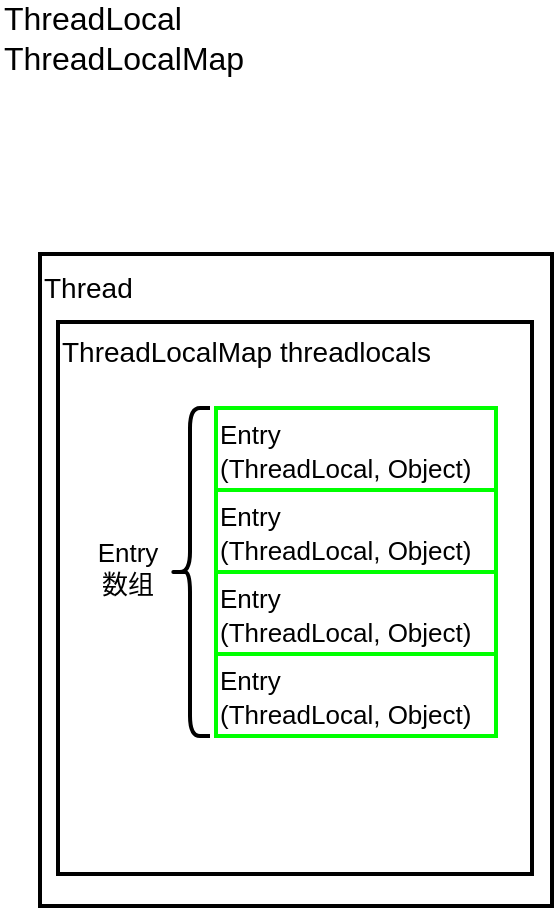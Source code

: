 <mxfile version="16.2.1" type="github">
  <diagram id="7hTTOB7ClsqEDwTLcSCh" name="Page-1">
    <mxGraphModel dx="976" dy="587" grid="0" gridSize="10" guides="1" tooltips="1" connect="1" arrows="1" fold="1" page="1" pageScale="1" pageWidth="827" pageHeight="1169" math="0" shadow="0">
      <root>
        <mxCell id="0" />
        <mxCell id="1" parent="0" />
        <mxCell id="rkOdm2BE_4eYjGRkywIe-1" value="ThreadLocal&lt;br style=&quot;font-size: 16px;&quot;&gt;ThreadLocalMap" style="text;html=1;strokeColor=none;fillColor=none;align=left;verticalAlign=middle;whiteSpace=wrap;rounded=0;fontSize=16;" vertex="1" parent="1">
          <mxGeometry x="6" y="9" width="60" height="30" as="geometry" />
        </mxCell>
        <mxCell id="rkOdm2BE_4eYjGRkywIe-10" value="" style="group" vertex="1" connectable="0" parent="1">
          <mxGeometry x="26" y="132" width="256" height="326" as="geometry" />
        </mxCell>
        <mxCell id="rkOdm2BE_4eYjGRkywIe-2" value="&lt;font style=&quot;font-size: 14px&quot;&gt;Thread&lt;/font&gt;" style="rounded=0;whiteSpace=wrap;html=1;fontSize=16;align=left;verticalAlign=top;fontStyle=0;strokeWidth=2;" vertex="1" parent="rkOdm2BE_4eYjGRkywIe-10">
          <mxGeometry width="256" height="326" as="geometry" />
        </mxCell>
        <mxCell id="rkOdm2BE_4eYjGRkywIe-3" value="&lt;span&gt;ThreadLocalMap threadlocals&lt;/span&gt;" style="rounded=0;whiteSpace=wrap;html=1;fontSize=14;strokeWidth=2;align=left;verticalAlign=top;" vertex="1" parent="rkOdm2BE_4eYjGRkywIe-10">
          <mxGeometry x="9" y="34" width="237" height="276" as="geometry" />
        </mxCell>
        <mxCell id="rkOdm2BE_4eYjGRkywIe-4" value="&lt;font style=&quot;font-size: 13px&quot;&gt;Entry&lt;br&gt;(ThreadLocal, Object)&lt;/font&gt;" style="rounded=0;whiteSpace=wrap;html=1;fontSize=14;strokeWidth=2;align=left;verticalAlign=middle;strokeColor=#00FF00;" vertex="1" parent="rkOdm2BE_4eYjGRkywIe-10">
          <mxGeometry x="88" y="77" width="140" height="41" as="geometry" />
        </mxCell>
        <mxCell id="rkOdm2BE_4eYjGRkywIe-5" value="&lt;font style=&quot;font-size: 13px&quot;&gt;Entry&lt;br&gt;(ThreadLocal, Object)&lt;/font&gt;" style="rounded=0;whiteSpace=wrap;html=1;fontSize=14;strokeWidth=2;align=left;verticalAlign=middle;strokeColor=#00FF00;" vertex="1" parent="rkOdm2BE_4eYjGRkywIe-10">
          <mxGeometry x="88" y="118" width="140" height="41" as="geometry" />
        </mxCell>
        <mxCell id="rkOdm2BE_4eYjGRkywIe-6" value="&lt;font style=&quot;font-size: 13px&quot;&gt;Entry&lt;br&gt;(ThreadLocal, Object)&lt;/font&gt;" style="rounded=0;whiteSpace=wrap;html=1;fontSize=14;strokeWidth=2;align=left;verticalAlign=middle;strokeColor=#00FF00;" vertex="1" parent="rkOdm2BE_4eYjGRkywIe-10">
          <mxGeometry x="88" y="159" width="140" height="41" as="geometry" />
        </mxCell>
        <mxCell id="rkOdm2BE_4eYjGRkywIe-7" value="&lt;font style=&quot;font-size: 13px&quot;&gt;Entry&lt;br&gt;(ThreadLocal, Object)&lt;/font&gt;" style="rounded=0;whiteSpace=wrap;html=1;fontSize=14;strokeWidth=2;align=left;verticalAlign=middle;strokeColor=#00FF00;" vertex="1" parent="rkOdm2BE_4eYjGRkywIe-10">
          <mxGeometry x="88" y="200" width="140" height="41" as="geometry" />
        </mxCell>
        <mxCell id="rkOdm2BE_4eYjGRkywIe-8" value="" style="shape=curlyBracket;whiteSpace=wrap;html=1;rounded=1;fontSize=13;strokeWidth=2;" vertex="1" parent="rkOdm2BE_4eYjGRkywIe-10">
          <mxGeometry x="65" y="77" width="20" height="164" as="geometry" />
        </mxCell>
        <mxCell id="rkOdm2BE_4eYjGRkywIe-9" value="Entry&lt;br&gt;数组" style="text;html=1;strokeColor=none;fillColor=none;align=center;verticalAlign=middle;whiteSpace=wrap;rounded=0;fontSize=13;" vertex="1" parent="rkOdm2BE_4eYjGRkywIe-10">
          <mxGeometry x="14" y="142" width="60" height="30" as="geometry" />
        </mxCell>
      </root>
    </mxGraphModel>
  </diagram>
</mxfile>
